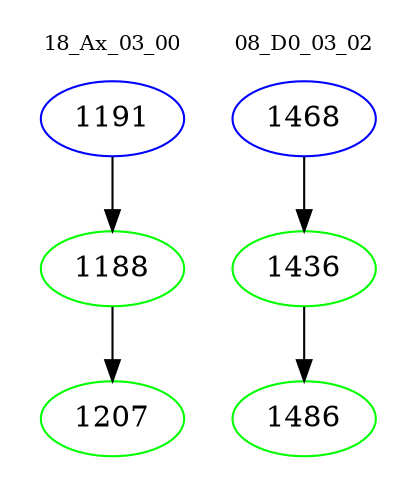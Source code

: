 digraph{
subgraph cluster_0 {
color = white
label = "18_Ax_03_00";
fontsize=10;
T0_1191 [label="1191", color="blue"]
T0_1191 -> T0_1188 [color="black"]
T0_1188 [label="1188", color="green"]
T0_1188 -> T0_1207 [color="black"]
T0_1207 [label="1207", color="green"]
}
subgraph cluster_1 {
color = white
label = "08_D0_03_02";
fontsize=10;
T1_1468 [label="1468", color="blue"]
T1_1468 -> T1_1436 [color="black"]
T1_1436 [label="1436", color="green"]
T1_1436 -> T1_1486 [color="black"]
T1_1486 [label="1486", color="green"]
}
}
